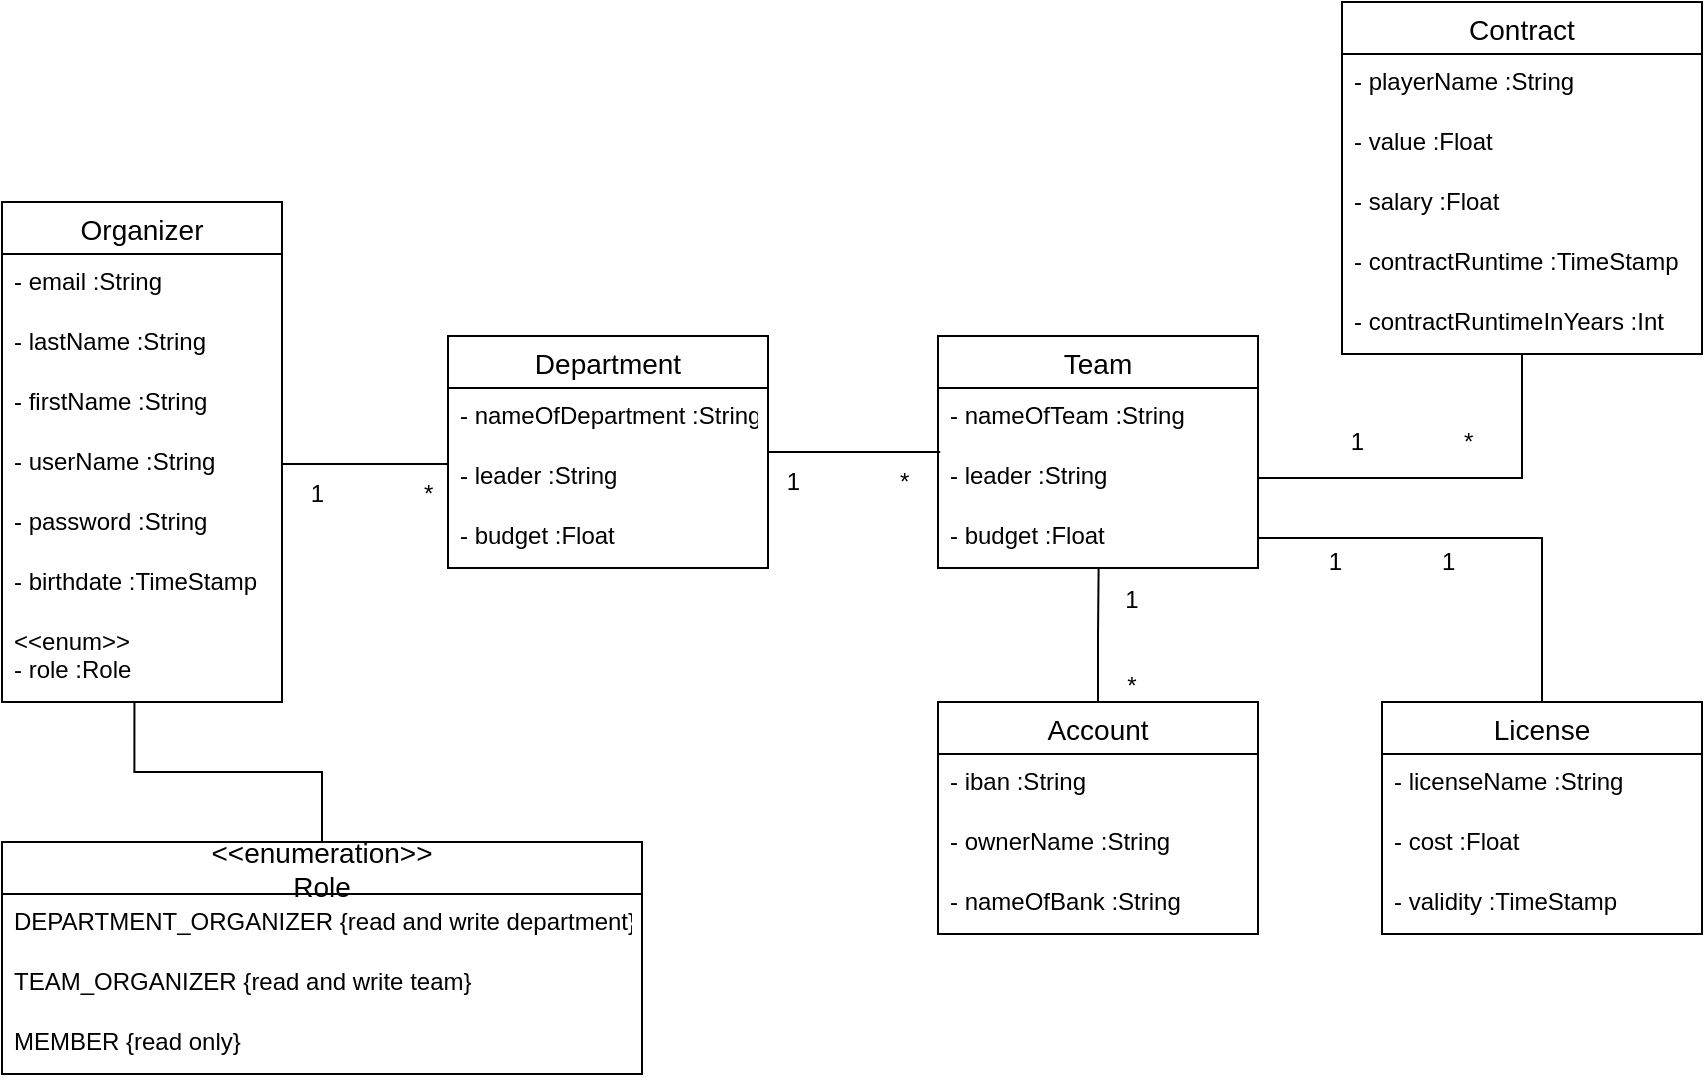 <mxfile version="14.6.6" type="embed"><diagram id="eWgVhd_gzd1cVDStw0Og" name="Page-1"><mxGraphModel dx="1028" dy="400" grid="1" gridSize="10" guides="1" tooltips="1" connect="1" arrows="1" fold="1" page="1" pageScale="1" pageWidth="850" pageHeight="1100" math="0" shadow="0"><root><mxCell id="0"/><mxCell id="1" parent="0"/><mxCell id="2" value="Organizer" style="swimlane;fontStyle=0;childLayout=stackLayout;horizontal=1;startSize=26;horizontalStack=0;resizeParent=1;resizeParentMax=0;resizeLast=0;collapsible=1;marginBottom=0;align=center;fontSize=14;" vertex="1" parent="1"><mxGeometry y="100" width="140" height="250" as="geometry"><mxRectangle x="40" y="120" width="90" height="26" as="alternateBounds"/></mxGeometry></mxCell><mxCell id="3" value="- email :String" style="text;strokeColor=none;fillColor=none;spacingLeft=4;spacingRight=4;overflow=hidden;rotatable=0;points=[[0,0.5],[1,0.5]];portConstraint=eastwest;fontSize=12;" vertex="1" parent="2"><mxGeometry y="26" width="140" height="30" as="geometry"/></mxCell><mxCell id="4" value="- lastName :String" style="text;strokeColor=none;fillColor=none;spacingLeft=4;spacingRight=4;overflow=hidden;rotatable=0;points=[[0,0.5],[1,0.5]];portConstraint=eastwest;fontSize=12;" vertex="1" parent="2"><mxGeometry y="56" width="140" height="30" as="geometry"/></mxCell><mxCell id="5" value="- firstName :String" style="text;strokeColor=none;fillColor=none;spacingLeft=4;spacingRight=4;overflow=hidden;rotatable=0;points=[[0,0.5],[1,0.5]];portConstraint=eastwest;fontSize=12;" vertex="1" parent="2"><mxGeometry y="86" width="140" height="30" as="geometry"/></mxCell><mxCell id="13" value="- userName :String" style="text;strokeColor=none;fillColor=none;spacingLeft=4;spacingRight=4;overflow=hidden;rotatable=0;points=[[0,0.5],[1,0.5]];portConstraint=eastwest;fontSize=12;" vertex="1" parent="2"><mxGeometry y="116" width="140" height="30" as="geometry"/></mxCell><mxCell id="14" value="- password :String" style="text;strokeColor=none;fillColor=none;spacingLeft=4;spacingRight=4;overflow=hidden;rotatable=0;points=[[0,0.5],[1,0.5]];portConstraint=eastwest;fontSize=12;" vertex="1" parent="2"><mxGeometry y="146" width="140" height="30" as="geometry"/></mxCell><mxCell id="15" value="- birthdate :TimeStamp" style="text;strokeColor=none;fillColor=none;spacingLeft=4;spacingRight=4;overflow=hidden;rotatable=0;points=[[0,0.5],[1,0.5]];portConstraint=eastwest;fontSize=12;" vertex="1" parent="2"><mxGeometry y="176" width="140" height="30" as="geometry"/></mxCell><mxCell id="42" value="&lt;&lt;enum&gt;&gt; &#10;- role :Role" style="text;strokeColor=none;fillColor=none;spacingLeft=4;spacingRight=4;overflow=hidden;rotatable=0;points=[[0,0.5],[1,0.5]];portConstraint=eastwest;fontSize=12;" vertex="1" parent="2"><mxGeometry y="206" width="140" height="44" as="geometry"/></mxCell><mxCell id="55" style="edgeStyle=orthogonalEdgeStyle;rounded=0;orthogonalLoop=1;jettySize=auto;html=1;entryX=0.007;entryY=0.067;entryDx=0;entryDy=0;entryPerimeter=0;endArrow=none;endFill=0;" edge="1" parent="1" source="16" target="23"><mxGeometry relative="1" as="geometry"/></mxCell><mxCell id="16" value="Department" style="swimlane;fontStyle=0;childLayout=stackLayout;horizontal=1;startSize=26;horizontalStack=0;resizeParent=1;resizeParentMax=0;resizeLast=0;collapsible=1;marginBottom=0;align=center;fontSize=14;" vertex="1" parent="1"><mxGeometry x="223" y="167" width="160" height="116" as="geometry"/></mxCell><mxCell id="17" value="- nameOfDepartment :String" style="text;strokeColor=none;fillColor=none;spacingLeft=4;spacingRight=4;overflow=hidden;rotatable=0;points=[[0,0.5],[1,0.5]];portConstraint=eastwest;fontSize=12;" vertex="1" parent="16"><mxGeometry y="26" width="160" height="30" as="geometry"/></mxCell><mxCell id="18" value="- leader :String" style="text;strokeColor=none;fillColor=none;spacingLeft=4;spacingRight=4;overflow=hidden;rotatable=0;points=[[0,0.5],[1,0.5]];portConstraint=eastwest;fontSize=12;" vertex="1" parent="16"><mxGeometry y="56" width="160" height="30" as="geometry"/></mxCell><mxCell id="19" value="- budget :Float" style="text;strokeColor=none;fillColor=none;spacingLeft=4;spacingRight=4;overflow=hidden;rotatable=0;points=[[0,0.5],[1,0.5]];portConstraint=eastwest;fontSize=12;" vertex="1" parent="16"><mxGeometry y="86" width="160" height="30" as="geometry"/></mxCell><mxCell id="21" value="Team" style="swimlane;fontStyle=0;childLayout=stackLayout;horizontal=1;startSize=26;horizontalStack=0;resizeParent=1;resizeParentMax=0;resizeLast=0;collapsible=1;marginBottom=0;align=center;fontSize=14;" vertex="1" parent="1"><mxGeometry x="468" y="167" width="160" height="116" as="geometry"/></mxCell><mxCell id="22" value="- nameOfTeam :String" style="text;strokeColor=none;fillColor=none;spacingLeft=4;spacingRight=4;overflow=hidden;rotatable=0;points=[[0,0.5],[1,0.5]];portConstraint=eastwest;fontSize=12;" vertex="1" parent="21"><mxGeometry y="26" width="160" height="30" as="geometry"/></mxCell><mxCell id="23" value="- leader :String" style="text;strokeColor=none;fillColor=none;spacingLeft=4;spacingRight=4;overflow=hidden;rotatable=0;points=[[0,0.5],[1,0.5]];portConstraint=eastwest;fontSize=12;" vertex="1" parent="21"><mxGeometry y="56" width="160" height="30" as="geometry"/></mxCell><mxCell id="24" value="- budget :Float" style="text;strokeColor=none;fillColor=none;spacingLeft=4;spacingRight=4;overflow=hidden;rotatable=0;points=[[0,0.5],[1,0.5]];portConstraint=eastwest;fontSize=12;" vertex="1" parent="21"><mxGeometry y="86" width="160" height="30" as="geometry"/></mxCell><mxCell id="56" style="edgeStyle=orthogonalEdgeStyle;rounded=0;orthogonalLoop=1;jettySize=auto;html=1;entryX=0.502;entryY=0.983;entryDx=0;entryDy=0;entryPerimeter=0;endArrow=none;endFill=0;" edge="1" parent="1" source="26" target="24"><mxGeometry relative="1" as="geometry"/></mxCell><mxCell id="26" value="Account" style="swimlane;fontStyle=0;childLayout=stackLayout;horizontal=1;startSize=26;horizontalStack=0;resizeParent=1;resizeParentMax=0;resizeLast=0;collapsible=1;marginBottom=0;align=center;fontSize=14;" vertex="1" parent="1"><mxGeometry x="468" y="350" width="160" height="116" as="geometry"/></mxCell><mxCell id="27" value="- iban :String" style="text;strokeColor=none;fillColor=none;spacingLeft=4;spacingRight=4;overflow=hidden;rotatable=0;points=[[0,0.5],[1,0.5]];portConstraint=eastwest;fontSize=12;" vertex="1" parent="26"><mxGeometry y="26" width="160" height="30" as="geometry"/></mxCell><mxCell id="28" value="- ownerName :String" style="text;strokeColor=none;fillColor=none;spacingLeft=4;spacingRight=4;overflow=hidden;rotatable=0;points=[[0,0.5],[1,0.5]];portConstraint=eastwest;fontSize=12;" vertex="1" parent="26"><mxGeometry y="56" width="160" height="30" as="geometry"/></mxCell><mxCell id="29" value="- nameOfBank :String" style="text;strokeColor=none;fillColor=none;spacingLeft=4;spacingRight=4;overflow=hidden;rotatable=0;points=[[0,0.5],[1,0.5]];portConstraint=eastwest;fontSize=12;" vertex="1" parent="26"><mxGeometry y="86" width="160" height="30" as="geometry"/></mxCell><mxCell id="58" style="edgeStyle=orthogonalEdgeStyle;rounded=0;orthogonalLoop=1;jettySize=auto;html=1;entryX=1;entryY=0.5;entryDx=0;entryDy=0;endArrow=none;endFill=0;" edge="1" parent="1" source="30" target="23"><mxGeometry relative="1" as="geometry"/></mxCell><mxCell id="30" value="Contract" style="swimlane;fontStyle=0;childLayout=stackLayout;horizontal=1;startSize=26;horizontalStack=0;resizeParent=1;resizeParentMax=0;resizeLast=0;collapsible=1;marginBottom=0;align=center;fontSize=14;" vertex="1" parent="1"><mxGeometry x="670" width="180" height="176" as="geometry"/></mxCell><mxCell id="31" value="- playerName :String" style="text;strokeColor=none;fillColor=none;spacingLeft=4;spacingRight=4;overflow=hidden;rotatable=0;points=[[0,0.5],[1,0.5]];portConstraint=eastwest;fontSize=12;" vertex="1" parent="30"><mxGeometry y="26" width="180" height="30" as="geometry"/></mxCell><mxCell id="32" value="- value :Float" style="text;strokeColor=none;fillColor=none;spacingLeft=4;spacingRight=4;overflow=hidden;rotatable=0;points=[[0,0.5],[1,0.5]];portConstraint=eastwest;fontSize=12;" vertex="1" parent="30"><mxGeometry y="56" width="180" height="30" as="geometry"/></mxCell><mxCell id="33" value="- salary :Float" style="text;strokeColor=none;fillColor=none;spacingLeft=4;spacingRight=4;overflow=hidden;rotatable=0;points=[[0,0.5],[1,0.5]];portConstraint=eastwest;fontSize=12;" vertex="1" parent="30"><mxGeometry y="86" width="180" height="30" as="geometry"/></mxCell><mxCell id="49" value="- contractRuntime :TimeStamp" style="text;strokeColor=none;fillColor=none;spacingLeft=4;spacingRight=4;overflow=hidden;rotatable=0;points=[[0,0.5],[1,0.5]];portConstraint=eastwest;fontSize=12;" vertex="1" parent="30"><mxGeometry y="116" width="180" height="30" as="geometry"/></mxCell><mxCell id="50" value="- contractRuntimeInYears :Int" style="text;strokeColor=none;fillColor=none;spacingLeft=4;spacingRight=4;overflow=hidden;rotatable=0;points=[[0,0.5],[1,0.5]];portConstraint=eastwest;fontSize=12;" vertex="1" parent="30"><mxGeometry y="146" width="180" height="30" as="geometry"/></mxCell><mxCell id="60" style="edgeStyle=orthogonalEdgeStyle;rounded=0;orthogonalLoop=1;jettySize=auto;html=1;entryX=1;entryY=0.5;entryDx=0;entryDy=0;endArrow=none;endFill=0;" edge="1" parent="1" source="34" target="24"><mxGeometry relative="1" as="geometry"/></mxCell><mxCell id="34" value="License" style="swimlane;fontStyle=0;childLayout=stackLayout;horizontal=1;startSize=26;horizontalStack=0;resizeParent=1;resizeParentMax=0;resizeLast=0;collapsible=1;marginBottom=0;align=center;fontSize=14;" vertex="1" parent="1"><mxGeometry x="690" y="350" width="160" height="116" as="geometry"/></mxCell><mxCell id="35" value="- licenseName :String" style="text;strokeColor=none;fillColor=none;spacingLeft=4;spacingRight=4;overflow=hidden;rotatable=0;points=[[0,0.5],[1,0.5]];portConstraint=eastwest;fontSize=12;" vertex="1" parent="34"><mxGeometry y="26" width="160" height="30" as="geometry"/></mxCell><mxCell id="36" value="- cost :Float" style="text;strokeColor=none;fillColor=none;spacingLeft=4;spacingRight=4;overflow=hidden;rotatable=0;points=[[0,0.5],[1,0.5]];portConstraint=eastwest;fontSize=12;" vertex="1" parent="34"><mxGeometry y="56" width="160" height="30" as="geometry"/></mxCell><mxCell id="37" value="- validity :TimeStamp" style="text;strokeColor=none;fillColor=none;spacingLeft=4;spacingRight=4;overflow=hidden;rotatable=0;points=[[0,0.5],[1,0.5]];portConstraint=eastwest;fontSize=12;" vertex="1" parent="34"><mxGeometry y="86" width="160" height="30" as="geometry"/></mxCell><mxCell id="48" style="edgeStyle=orthogonalEdgeStyle;rounded=0;orthogonalLoop=1;jettySize=auto;html=1;entryX=0.473;entryY=0.996;entryDx=0;entryDy=0;entryPerimeter=0;endArrow=none;endFill=0;" edge="1" parent="1" source="43" target="42"><mxGeometry relative="1" as="geometry"/></mxCell><mxCell id="43" value="&lt;&lt;enumeration&gt;&gt;&#10;Role" style="swimlane;fontStyle=0;childLayout=stackLayout;horizontal=1;startSize=26;horizontalStack=0;resizeParent=1;resizeParentMax=0;resizeLast=0;collapsible=1;marginBottom=0;align=center;fontSize=14;" vertex="1" parent="1"><mxGeometry y="420" width="320" height="116" as="geometry"/></mxCell><mxCell id="45" value="DEPARTMENT_ORGANIZER {read and write department}" style="text;strokeColor=none;fillColor=none;spacingLeft=4;spacingRight=4;overflow=hidden;rotatable=0;points=[[0,0.5],[1,0.5]];portConstraint=eastwest;fontSize=12;" vertex="1" parent="43"><mxGeometry y="26" width="320" height="30" as="geometry"/></mxCell><mxCell id="46" value="TEAM_ORGANIZER {read and write team}" style="text;strokeColor=none;fillColor=none;spacingLeft=4;spacingRight=4;overflow=hidden;rotatable=0;points=[[0,0.5],[1,0.5]];portConstraint=eastwest;fontSize=12;" vertex="1" parent="43"><mxGeometry y="56" width="320" height="30" as="geometry"/></mxCell><mxCell id="47" value="MEMBER {read only}" style="text;strokeColor=none;fillColor=none;spacingLeft=4;spacingRight=4;overflow=hidden;rotatable=0;points=[[0,0.5],[1,0.5]];portConstraint=eastwest;fontSize=12;" vertex="1" parent="43"><mxGeometry y="86" width="320" height="30" as="geometry"/></mxCell><mxCell id="51" style="edgeStyle=orthogonalEdgeStyle;rounded=0;orthogonalLoop=1;jettySize=auto;html=1;endArrow=none;endFill=0;" edge="1" parent="1" source="13"><mxGeometry relative="1" as="geometry"><mxPoint x="223" y="231" as="targetPoint"/><Array as="points"><mxPoint x="223" y="231"/></Array></mxGeometry></mxCell><mxCell id="53" value="1&amp;nbsp; &amp;nbsp; &amp;nbsp; &amp;nbsp; &amp;nbsp; &amp;nbsp; &amp;nbsp; &amp;nbsp;*" style="text;html=1;strokeColor=none;fillColor=none;align=center;verticalAlign=middle;whiteSpace=wrap;rounded=0;" vertex="1" parent="1"><mxGeometry x="150" y="236" width="70" height="20" as="geometry"/></mxCell><mxCell id="54" value="1&amp;nbsp; &amp;nbsp; &amp;nbsp; &amp;nbsp; &amp;nbsp; &amp;nbsp; &amp;nbsp; &amp;nbsp;*" style="text;html=1;strokeColor=none;fillColor=none;align=center;verticalAlign=middle;whiteSpace=wrap;rounded=0;" vertex="1" parent="1"><mxGeometry x="388" y="230" width="70" height="20" as="geometry"/></mxCell><mxCell id="57" value="1&lt;br&gt;&lt;br&gt;&lt;br&gt;*" style="text;html=1;strokeColor=none;fillColor=none;align=center;verticalAlign=middle;whiteSpace=wrap;rounded=0;" vertex="1" parent="1"><mxGeometry x="530" y="310" width="70" height="20" as="geometry"/></mxCell><mxCell id="59" value="1&amp;nbsp; &amp;nbsp; &amp;nbsp; &amp;nbsp; &amp;nbsp; &amp;nbsp; &amp;nbsp; &amp;nbsp;*" style="text;html=1;strokeColor=none;fillColor=none;align=center;verticalAlign=middle;whiteSpace=wrap;rounded=0;" vertex="1" parent="1"><mxGeometry x="670" y="210" width="70" height="20" as="geometry"/></mxCell><mxCell id="61" value="1&amp;nbsp; &amp;nbsp; &amp;nbsp; &amp;nbsp; &amp;nbsp; &amp;nbsp; &amp;nbsp; &amp;nbsp;1" style="text;html=1;strokeColor=none;fillColor=none;align=center;verticalAlign=middle;whiteSpace=wrap;rounded=0;" vertex="1" parent="1"><mxGeometry x="660" y="270" width="70" height="20" as="geometry"/></mxCell></root></mxGraphModel></diagram></mxfile>